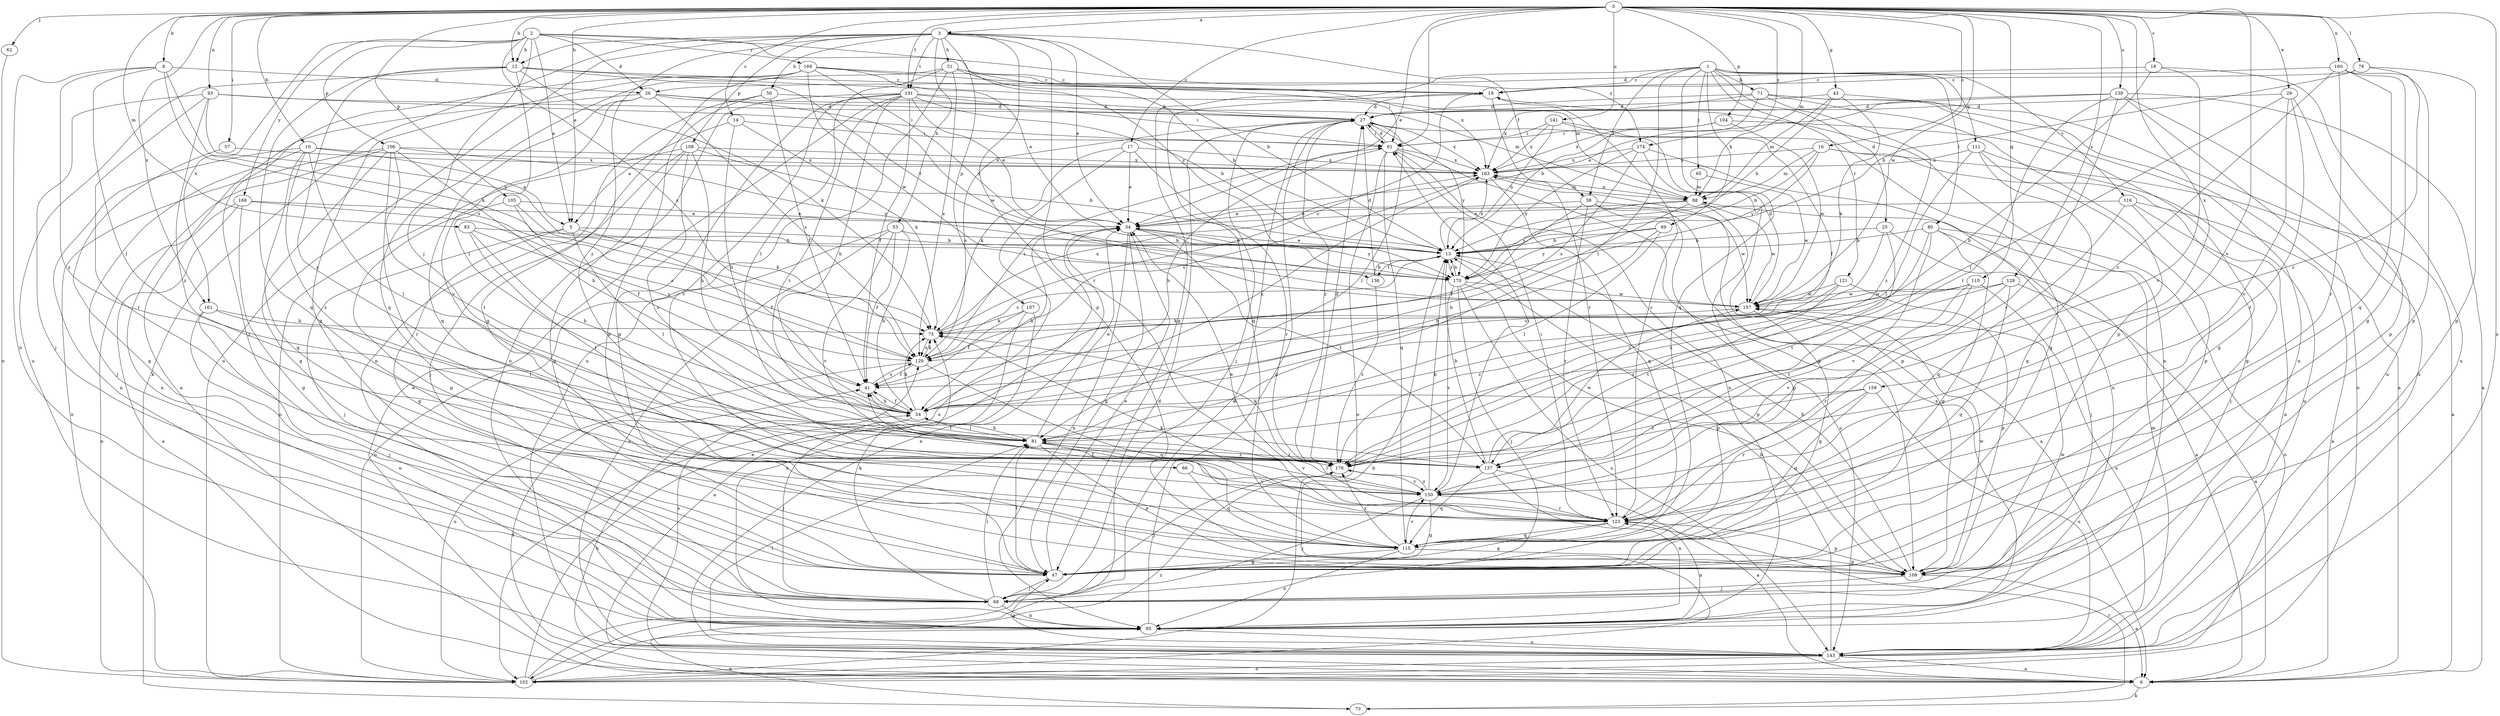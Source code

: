 strict digraph  {
0;
1;
2;
3;
5;
6;
8;
10;
12;
13;
14;
16;
17;
18;
19;
25;
26;
27;
29;
34;
38;
41;
43;
47;
50;
51;
53;
54;
57;
61;
62;
65;
66;
68;
69;
71;
73;
75;
78;
80;
81;
83;
88;
93;
95;
102;
104;
105;
106;
107;
108;
109;
110;
111;
115;
116;
121;
123;
128;
129;
131;
136;
137;
139;
141;
143;
150;
157;
159;
160;
161;
163;
168;
169;
170;
174;
176;
0 -> 3  [label=a];
0 -> 5  [label=a];
0 -> 8  [label=b];
0 -> 10  [label=b];
0 -> 12  [label=b];
0 -> 14  [label=c];
0 -> 16  [label=c];
0 -> 17  [label=c];
0 -> 18  [label=c];
0 -> 29  [label=e];
0 -> 34  [label=e];
0 -> 43  [label=g];
0 -> 57  [label=i];
0 -> 61  [label=i];
0 -> 62  [label=j];
0 -> 78  [label=l];
0 -> 83  [label=m];
0 -> 88  [label=m];
0 -> 93  [label=n];
0 -> 104  [label=p];
0 -> 105  [label=p];
0 -> 110  [label=q];
0 -> 128  [label=s];
0 -> 131  [label=t];
0 -> 139  [label=u];
0 -> 141  [label=u];
0 -> 143  [label=u];
0 -> 150  [label=v];
0 -> 157  [label=w];
0 -> 159  [label=x];
0 -> 160  [label=x];
0 -> 161  [label=x];
0 -> 174  [label=z];
1 -> 19  [label=c];
1 -> 25  [label=d];
1 -> 38  [label=f];
1 -> 47  [label=g];
1 -> 65  [label=j];
1 -> 69  [label=k];
1 -> 71  [label=k];
1 -> 80  [label=l];
1 -> 81  [label=l];
1 -> 111  [label=q];
1 -> 115  [label=q];
1 -> 116  [label=r];
1 -> 121  [label=r];
2 -> 5  [label=a];
2 -> 12  [label=b];
2 -> 26  [label=d];
2 -> 66  [label=j];
2 -> 106  [label=p];
2 -> 129  [label=s];
2 -> 161  [label=x];
2 -> 168  [label=y];
2 -> 169  [label=y];
2 -> 170  [label=y];
2 -> 174  [label=z];
3 -> 12  [label=b];
3 -> 13  [label=b];
3 -> 34  [label=e];
3 -> 38  [label=f];
3 -> 50  [label=h];
3 -> 51  [label=h];
3 -> 53  [label=h];
3 -> 73  [label=k];
3 -> 102  [label=o];
3 -> 107  [label=p];
3 -> 108  [label=p];
3 -> 109  [label=p];
3 -> 123  [label=r];
3 -> 131  [label=t];
3 -> 176  [label=z];
5 -> 13  [label=b];
5 -> 41  [label=f];
5 -> 47  [label=g];
5 -> 68  [label=j];
5 -> 81  [label=l];
6 -> 41  [label=f];
6 -> 54  [label=h];
6 -> 73  [label=k];
8 -> 26  [label=d];
8 -> 75  [label=k];
8 -> 81  [label=l];
8 -> 95  [label=n];
8 -> 129  [label=s];
8 -> 176  [label=z];
10 -> 5  [label=a];
10 -> 68  [label=j];
10 -> 81  [label=l];
10 -> 95  [label=n];
10 -> 115  [label=q];
10 -> 163  [label=x];
10 -> 176  [label=z];
12 -> 19  [label=c];
12 -> 61  [label=i];
12 -> 75  [label=k];
12 -> 81  [label=l];
12 -> 115  [label=q];
12 -> 136  [label=t];
12 -> 143  [label=u];
12 -> 176  [label=z];
13 -> 34  [label=e];
13 -> 109  [label=p];
13 -> 129  [label=s];
13 -> 136  [label=t];
13 -> 163  [label=x];
13 -> 170  [label=y];
14 -> 5  [label=a];
14 -> 54  [label=h];
14 -> 61  [label=i];
14 -> 75  [label=k];
16 -> 6  [label=a];
16 -> 13  [label=b];
16 -> 47  [label=g];
16 -> 88  [label=m];
16 -> 163  [label=x];
16 -> 170  [label=y];
17 -> 34  [label=e];
17 -> 75  [label=k];
17 -> 102  [label=o];
17 -> 123  [label=r];
17 -> 163  [label=x];
18 -> 26  [label=d];
18 -> 54  [label=h];
18 -> 143  [label=u];
18 -> 150  [label=v];
19 -> 27  [label=d];
19 -> 95  [label=n];
19 -> 115  [label=q];
19 -> 123  [label=r];
25 -> 6  [label=a];
25 -> 13  [label=b];
25 -> 137  [label=t];
25 -> 176  [label=z];
26 -> 6  [label=a];
26 -> 27  [label=d];
26 -> 88  [label=m];
26 -> 115  [label=q];
26 -> 129  [label=s];
26 -> 150  [label=v];
26 -> 157  [label=w];
27 -> 61  [label=i];
27 -> 68  [label=j];
27 -> 81  [label=l];
27 -> 102  [label=o];
27 -> 129  [label=s];
27 -> 163  [label=x];
27 -> 170  [label=y];
27 -> 176  [label=z];
29 -> 27  [label=d];
29 -> 81  [label=l];
29 -> 109  [label=p];
29 -> 123  [label=r];
29 -> 150  [label=v];
34 -> 13  [label=b];
34 -> 47  [label=g];
34 -> 54  [label=h];
34 -> 95  [label=n];
34 -> 137  [label=t];
34 -> 170  [label=y];
38 -> 6  [label=a];
38 -> 34  [label=e];
38 -> 41  [label=f];
38 -> 123  [label=r];
38 -> 143  [label=u];
38 -> 157  [label=w];
41 -> 54  [label=h];
41 -> 129  [label=s];
43 -> 13  [label=b];
43 -> 27  [label=d];
43 -> 75  [label=k];
43 -> 88  [label=m];
43 -> 143  [label=u];
47 -> 34  [label=e];
47 -> 68  [label=j];
47 -> 81  [label=l];
50 -> 27  [label=d];
50 -> 41  [label=f];
50 -> 95  [label=n];
50 -> 109  [label=p];
51 -> 13  [label=b];
51 -> 19  [label=c];
51 -> 47  [label=g];
51 -> 81  [label=l];
51 -> 129  [label=s];
51 -> 143  [label=u];
51 -> 163  [label=x];
53 -> 13  [label=b];
53 -> 41  [label=f];
53 -> 54  [label=h];
53 -> 102  [label=o];
53 -> 143  [label=u];
53 -> 150  [label=v];
54 -> 41  [label=f];
54 -> 68  [label=j];
54 -> 75  [label=k];
54 -> 81  [label=l];
54 -> 163  [label=x];
57 -> 47  [label=g];
57 -> 163  [label=x];
61 -> 27  [label=d];
61 -> 54  [label=h];
61 -> 95  [label=n];
61 -> 102  [label=o];
61 -> 109  [label=p];
61 -> 115  [label=q];
61 -> 163  [label=x];
62 -> 102  [label=o];
65 -> 88  [label=m];
65 -> 157  [label=w];
66 -> 115  [label=q];
66 -> 150  [label=v];
68 -> 75  [label=k];
68 -> 81  [label=l];
68 -> 95  [label=n];
68 -> 157  [label=w];
69 -> 13  [label=b];
69 -> 54  [label=h];
69 -> 81  [label=l];
69 -> 170  [label=y];
71 -> 6  [label=a];
71 -> 13  [label=b];
71 -> 27  [label=d];
71 -> 95  [label=n];
71 -> 109  [label=p];
71 -> 163  [label=x];
71 -> 176  [label=z];
73 -> 95  [label=n];
73 -> 123  [label=r];
75 -> 19  [label=c];
75 -> 129  [label=s];
75 -> 163  [label=x];
78 -> 13  [label=b];
78 -> 19  [label=c];
78 -> 109  [label=p];
78 -> 176  [label=z];
80 -> 13  [label=b];
80 -> 47  [label=g];
80 -> 68  [label=j];
80 -> 102  [label=o];
80 -> 150  [label=v];
80 -> 176  [label=z];
81 -> 34  [label=e];
81 -> 54  [label=h];
81 -> 109  [label=p];
81 -> 137  [label=t];
81 -> 150  [label=v];
81 -> 176  [label=z];
83 -> 13  [label=b];
83 -> 54  [label=h];
83 -> 129  [label=s];
83 -> 137  [label=t];
88 -> 34  [label=e];
88 -> 47  [label=g];
88 -> 54  [label=h];
88 -> 157  [label=w];
88 -> 163  [label=x];
88 -> 170  [label=y];
93 -> 27  [label=d];
93 -> 61  [label=i];
93 -> 68  [label=j];
93 -> 123  [label=r];
93 -> 170  [label=y];
93 -> 176  [label=z];
95 -> 27  [label=d];
95 -> 143  [label=u];
95 -> 163  [label=x];
102 -> 13  [label=b];
102 -> 27  [label=d];
102 -> 34  [label=e];
102 -> 176  [label=z];
104 -> 47  [label=g];
104 -> 61  [label=i];
104 -> 157  [label=w];
104 -> 163  [label=x];
105 -> 34  [label=e];
105 -> 41  [label=f];
105 -> 75  [label=k];
105 -> 109  [label=p];
106 -> 47  [label=g];
106 -> 54  [label=h];
106 -> 95  [label=n];
106 -> 102  [label=o];
106 -> 123  [label=r];
106 -> 137  [label=t];
106 -> 163  [label=x];
106 -> 170  [label=y];
107 -> 6  [label=a];
107 -> 41  [label=f];
107 -> 75  [label=k];
107 -> 95  [label=n];
108 -> 13  [label=b];
108 -> 47  [label=g];
108 -> 54  [label=h];
108 -> 68  [label=j];
108 -> 102  [label=o];
108 -> 163  [label=x];
108 -> 176  [label=z];
109 -> 6  [label=a];
109 -> 13  [label=b];
109 -> 68  [label=j];
109 -> 157  [label=w];
110 -> 123  [label=r];
110 -> 129  [label=s];
110 -> 137  [label=t];
110 -> 143  [label=u];
110 -> 157  [label=w];
111 -> 47  [label=g];
111 -> 81  [label=l];
111 -> 109  [label=p];
111 -> 143  [label=u];
111 -> 163  [label=x];
115 -> 47  [label=g];
115 -> 95  [label=n];
115 -> 109  [label=p];
115 -> 150  [label=v];
115 -> 176  [label=z];
116 -> 6  [label=a];
116 -> 34  [label=e];
116 -> 68  [label=j];
116 -> 95  [label=n];
116 -> 115  [label=q];
121 -> 109  [label=p];
121 -> 137  [label=t];
121 -> 157  [label=w];
121 -> 176  [label=z];
123 -> 19  [label=c];
123 -> 34  [label=e];
123 -> 41  [label=f];
123 -> 47  [label=g];
123 -> 61  [label=i];
123 -> 75  [label=k];
123 -> 95  [label=n];
123 -> 109  [label=p];
123 -> 115  [label=q];
128 -> 6  [label=a];
128 -> 115  [label=q];
128 -> 150  [label=v];
128 -> 157  [label=w];
128 -> 176  [label=z];
129 -> 41  [label=f];
129 -> 61  [label=i];
129 -> 75  [label=k];
129 -> 102  [label=o];
129 -> 115  [label=q];
131 -> 6  [label=a];
131 -> 13  [label=b];
131 -> 27  [label=d];
131 -> 34  [label=e];
131 -> 41  [label=f];
131 -> 47  [label=g];
131 -> 54  [label=h];
131 -> 61  [label=i];
131 -> 95  [label=n];
131 -> 137  [label=t];
131 -> 150  [label=v];
136 -> 13  [label=b];
136 -> 27  [label=d];
136 -> 176  [label=z];
137 -> 6  [label=a];
137 -> 13  [label=b];
137 -> 95  [label=n];
137 -> 115  [label=q];
137 -> 157  [label=w];
139 -> 6  [label=a];
139 -> 27  [label=d];
139 -> 34  [label=e];
139 -> 102  [label=o];
139 -> 123  [label=r];
139 -> 137  [label=t];
139 -> 143  [label=u];
141 -> 13  [label=b];
141 -> 41  [label=f];
141 -> 47  [label=g];
141 -> 61  [label=i];
141 -> 163  [label=x];
143 -> 6  [label=a];
143 -> 13  [label=b];
143 -> 34  [label=e];
143 -> 47  [label=g];
143 -> 81  [label=l];
143 -> 88  [label=m];
143 -> 102  [label=o];
143 -> 129  [label=s];
150 -> 13  [label=b];
150 -> 47  [label=g];
150 -> 61  [label=i];
150 -> 68  [label=j];
150 -> 81  [label=l];
150 -> 123  [label=r];
150 -> 176  [label=z];
157 -> 27  [label=d];
157 -> 47  [label=g];
157 -> 75  [label=k];
159 -> 54  [label=h];
159 -> 115  [label=q];
159 -> 123  [label=r];
159 -> 143  [label=u];
159 -> 176  [label=z];
160 -> 19  [label=c];
160 -> 47  [label=g];
160 -> 109  [label=p];
160 -> 115  [label=q];
160 -> 123  [label=r];
160 -> 176  [label=z];
161 -> 68  [label=j];
161 -> 75  [label=k];
161 -> 81  [label=l];
161 -> 95  [label=n];
163 -> 88  [label=m];
163 -> 115  [label=q];
163 -> 129  [label=s];
168 -> 6  [label=a];
168 -> 34  [label=e];
168 -> 47  [label=g];
168 -> 102  [label=o];
168 -> 129  [label=s];
169 -> 19  [label=c];
169 -> 34  [label=e];
169 -> 47  [label=g];
169 -> 68  [label=j];
169 -> 88  [label=m];
169 -> 115  [label=q];
169 -> 157  [label=w];
169 -> 170  [label=y];
170 -> 13  [label=b];
170 -> 68  [label=j];
170 -> 109  [label=p];
170 -> 143  [label=u];
170 -> 150  [label=v];
170 -> 157  [label=w];
174 -> 95  [label=n];
174 -> 109  [label=p];
174 -> 129  [label=s];
174 -> 163  [label=x];
174 -> 170  [label=y];
176 -> 27  [label=d];
176 -> 41  [label=f];
176 -> 68  [label=j];
176 -> 75  [label=k];
176 -> 150  [label=v];
}
